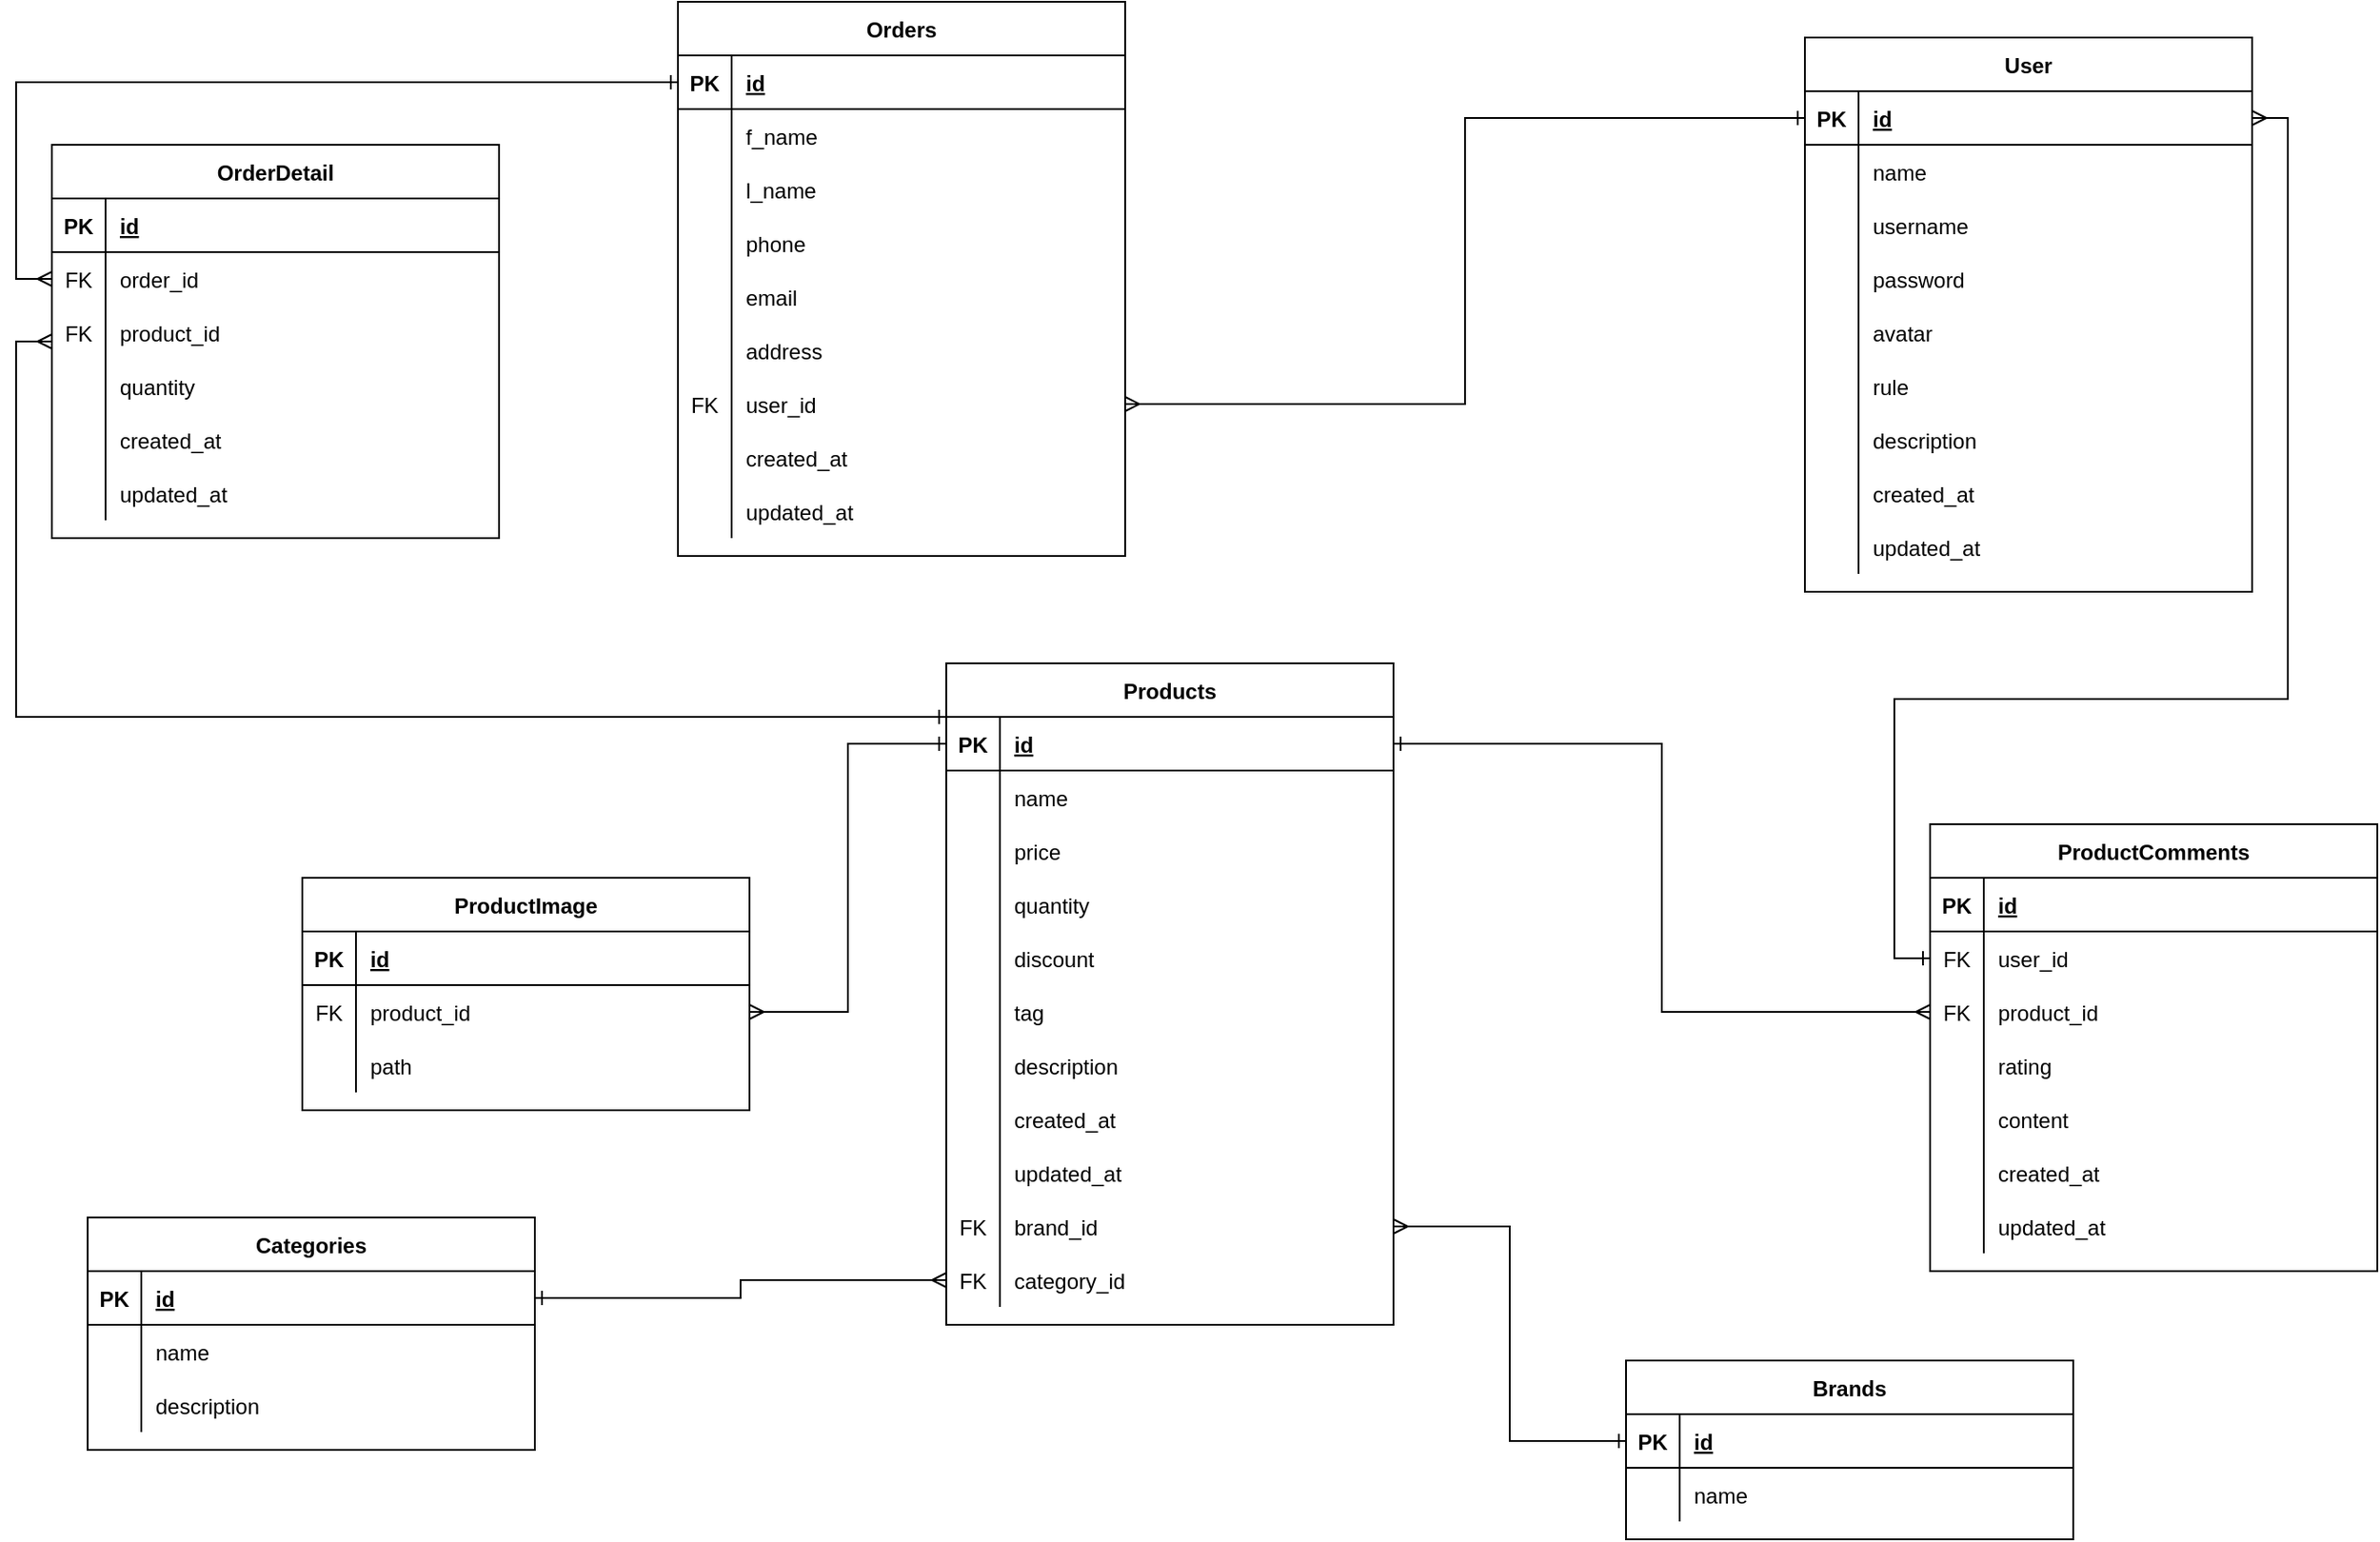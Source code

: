 <mxfile version="24.1.0" type="device">
  <diagram id="R2lEEEUBdFMjLlhIrx00" name="Page-1">
    <mxGraphModel dx="2581" dy="1977" grid="1" gridSize="10" guides="1" tooltips="1" connect="1" arrows="1" fold="1" page="1" pageScale="1" pageWidth="850" pageHeight="1100" math="0" shadow="0" extFonts="Permanent Marker^https://fonts.googleapis.com/css?family=Permanent+Marker">
      <root>
        <mxCell id="0" />
        <mxCell id="1" parent="0" />
        <mxCell id="C-vyLk0tnHw3VtMMgP7b-23" value="User" style="shape=table;startSize=30;container=1;collapsible=1;childLayout=tableLayout;fixedRows=1;rowLines=0;fontStyle=1;align=center;resizeLast=1;" parent="1" vertex="1">
          <mxGeometry x="650" width="250" height="310" as="geometry" />
        </mxCell>
        <mxCell id="C-vyLk0tnHw3VtMMgP7b-24" value="" style="shape=partialRectangle;collapsible=0;dropTarget=0;pointerEvents=0;fillColor=none;points=[[0,0.5],[1,0.5]];portConstraint=eastwest;top=0;left=0;right=0;bottom=1;" parent="C-vyLk0tnHw3VtMMgP7b-23" vertex="1">
          <mxGeometry y="30" width="250" height="30" as="geometry" />
        </mxCell>
        <mxCell id="C-vyLk0tnHw3VtMMgP7b-25" value="PK" style="shape=partialRectangle;overflow=hidden;connectable=0;fillColor=none;top=0;left=0;bottom=0;right=0;fontStyle=1;" parent="C-vyLk0tnHw3VtMMgP7b-24" vertex="1">
          <mxGeometry width="30" height="30" as="geometry">
            <mxRectangle width="30" height="30" as="alternateBounds" />
          </mxGeometry>
        </mxCell>
        <mxCell id="C-vyLk0tnHw3VtMMgP7b-26" value="id" style="shape=partialRectangle;overflow=hidden;connectable=0;fillColor=none;top=0;left=0;bottom=0;right=0;align=left;spacingLeft=6;fontStyle=5;" parent="C-vyLk0tnHw3VtMMgP7b-24" vertex="1">
          <mxGeometry x="30" width="220" height="30" as="geometry">
            <mxRectangle width="220" height="30" as="alternateBounds" />
          </mxGeometry>
        </mxCell>
        <mxCell id="C-vyLk0tnHw3VtMMgP7b-27" value="" style="shape=partialRectangle;collapsible=0;dropTarget=0;pointerEvents=0;fillColor=none;points=[[0,0.5],[1,0.5]];portConstraint=eastwest;top=0;left=0;right=0;bottom=0;" parent="C-vyLk0tnHw3VtMMgP7b-23" vertex="1">
          <mxGeometry y="60" width="250" height="30" as="geometry" />
        </mxCell>
        <mxCell id="C-vyLk0tnHw3VtMMgP7b-28" value="" style="shape=partialRectangle;overflow=hidden;connectable=0;fillColor=none;top=0;left=0;bottom=0;right=0;" parent="C-vyLk0tnHw3VtMMgP7b-27" vertex="1">
          <mxGeometry width="30" height="30" as="geometry">
            <mxRectangle width="30" height="30" as="alternateBounds" />
          </mxGeometry>
        </mxCell>
        <mxCell id="C-vyLk0tnHw3VtMMgP7b-29" value="name" style="shape=partialRectangle;overflow=hidden;connectable=0;fillColor=none;top=0;left=0;bottom=0;right=0;align=left;spacingLeft=6;" parent="C-vyLk0tnHw3VtMMgP7b-27" vertex="1">
          <mxGeometry x="30" width="220" height="30" as="geometry">
            <mxRectangle width="220" height="30" as="alternateBounds" />
          </mxGeometry>
        </mxCell>
        <mxCell id="HWKNsN7h1E3P23kVYA4B-4" style="shape=partialRectangle;collapsible=0;dropTarget=0;pointerEvents=0;fillColor=none;points=[[0,0.5],[1,0.5]];portConstraint=eastwest;top=0;left=0;right=0;bottom=0;" vertex="1" parent="C-vyLk0tnHw3VtMMgP7b-23">
          <mxGeometry y="90" width="250" height="30" as="geometry" />
        </mxCell>
        <mxCell id="HWKNsN7h1E3P23kVYA4B-5" style="shape=partialRectangle;overflow=hidden;connectable=0;fillColor=none;top=0;left=0;bottom=0;right=0;" vertex="1" parent="HWKNsN7h1E3P23kVYA4B-4">
          <mxGeometry width="30" height="30" as="geometry">
            <mxRectangle width="30" height="30" as="alternateBounds" />
          </mxGeometry>
        </mxCell>
        <mxCell id="HWKNsN7h1E3P23kVYA4B-6" value="username    " style="shape=partialRectangle;overflow=hidden;connectable=0;fillColor=none;top=0;left=0;bottom=0;right=0;align=left;spacingLeft=6;" vertex="1" parent="HWKNsN7h1E3P23kVYA4B-4">
          <mxGeometry x="30" width="220" height="30" as="geometry">
            <mxRectangle width="220" height="30" as="alternateBounds" />
          </mxGeometry>
        </mxCell>
        <mxCell id="HWKNsN7h1E3P23kVYA4B-7" style="shape=partialRectangle;collapsible=0;dropTarget=0;pointerEvents=0;fillColor=none;points=[[0,0.5],[1,0.5]];portConstraint=eastwest;top=0;left=0;right=0;bottom=0;" vertex="1" parent="C-vyLk0tnHw3VtMMgP7b-23">
          <mxGeometry y="120" width="250" height="30" as="geometry" />
        </mxCell>
        <mxCell id="HWKNsN7h1E3P23kVYA4B-8" style="shape=partialRectangle;overflow=hidden;connectable=0;fillColor=none;top=0;left=0;bottom=0;right=0;" vertex="1" parent="HWKNsN7h1E3P23kVYA4B-7">
          <mxGeometry width="30" height="30" as="geometry">
            <mxRectangle width="30" height="30" as="alternateBounds" />
          </mxGeometry>
        </mxCell>
        <mxCell id="HWKNsN7h1E3P23kVYA4B-9" value="password" style="shape=partialRectangle;overflow=hidden;connectable=0;fillColor=none;top=0;left=0;bottom=0;right=0;align=left;spacingLeft=6;" vertex="1" parent="HWKNsN7h1E3P23kVYA4B-7">
          <mxGeometry x="30" width="220" height="30" as="geometry">
            <mxRectangle width="220" height="30" as="alternateBounds" />
          </mxGeometry>
        </mxCell>
        <mxCell id="HWKNsN7h1E3P23kVYA4B-10" style="shape=partialRectangle;collapsible=0;dropTarget=0;pointerEvents=0;fillColor=none;points=[[0,0.5],[1,0.5]];portConstraint=eastwest;top=0;left=0;right=0;bottom=0;" vertex="1" parent="C-vyLk0tnHw3VtMMgP7b-23">
          <mxGeometry y="150" width="250" height="30" as="geometry" />
        </mxCell>
        <mxCell id="HWKNsN7h1E3P23kVYA4B-11" style="shape=partialRectangle;overflow=hidden;connectable=0;fillColor=none;top=0;left=0;bottom=0;right=0;" vertex="1" parent="HWKNsN7h1E3P23kVYA4B-10">
          <mxGeometry width="30" height="30" as="geometry">
            <mxRectangle width="30" height="30" as="alternateBounds" />
          </mxGeometry>
        </mxCell>
        <mxCell id="HWKNsN7h1E3P23kVYA4B-12" value="avatar" style="shape=partialRectangle;overflow=hidden;connectable=0;fillColor=none;top=0;left=0;bottom=0;right=0;align=left;spacingLeft=6;" vertex="1" parent="HWKNsN7h1E3P23kVYA4B-10">
          <mxGeometry x="30" width="220" height="30" as="geometry">
            <mxRectangle width="220" height="30" as="alternateBounds" />
          </mxGeometry>
        </mxCell>
        <mxCell id="HWKNsN7h1E3P23kVYA4B-13" style="shape=partialRectangle;collapsible=0;dropTarget=0;pointerEvents=0;fillColor=none;points=[[0,0.5],[1,0.5]];portConstraint=eastwest;top=0;left=0;right=0;bottom=0;" vertex="1" parent="C-vyLk0tnHw3VtMMgP7b-23">
          <mxGeometry y="180" width="250" height="30" as="geometry" />
        </mxCell>
        <mxCell id="HWKNsN7h1E3P23kVYA4B-14" style="shape=partialRectangle;overflow=hidden;connectable=0;fillColor=none;top=0;left=0;bottom=0;right=0;" vertex="1" parent="HWKNsN7h1E3P23kVYA4B-13">
          <mxGeometry width="30" height="30" as="geometry">
            <mxRectangle width="30" height="30" as="alternateBounds" />
          </mxGeometry>
        </mxCell>
        <mxCell id="HWKNsN7h1E3P23kVYA4B-15" value="rule" style="shape=partialRectangle;overflow=hidden;connectable=0;fillColor=none;top=0;left=0;bottom=0;right=0;align=left;spacingLeft=6;" vertex="1" parent="HWKNsN7h1E3P23kVYA4B-13">
          <mxGeometry x="30" width="220" height="30" as="geometry">
            <mxRectangle width="220" height="30" as="alternateBounds" />
          </mxGeometry>
        </mxCell>
        <mxCell id="HWKNsN7h1E3P23kVYA4B-16" style="shape=partialRectangle;collapsible=0;dropTarget=0;pointerEvents=0;fillColor=none;points=[[0,0.5],[1,0.5]];portConstraint=eastwest;top=0;left=0;right=0;bottom=0;" vertex="1" parent="C-vyLk0tnHw3VtMMgP7b-23">
          <mxGeometry y="210" width="250" height="30" as="geometry" />
        </mxCell>
        <mxCell id="HWKNsN7h1E3P23kVYA4B-17" style="shape=partialRectangle;overflow=hidden;connectable=0;fillColor=none;top=0;left=0;bottom=0;right=0;" vertex="1" parent="HWKNsN7h1E3P23kVYA4B-16">
          <mxGeometry width="30" height="30" as="geometry">
            <mxRectangle width="30" height="30" as="alternateBounds" />
          </mxGeometry>
        </mxCell>
        <mxCell id="HWKNsN7h1E3P23kVYA4B-18" value="description" style="shape=partialRectangle;overflow=hidden;connectable=0;fillColor=none;top=0;left=0;bottom=0;right=0;align=left;spacingLeft=6;" vertex="1" parent="HWKNsN7h1E3P23kVYA4B-16">
          <mxGeometry x="30" width="220" height="30" as="geometry">
            <mxRectangle width="220" height="30" as="alternateBounds" />
          </mxGeometry>
        </mxCell>
        <mxCell id="HWKNsN7h1E3P23kVYA4B-22" style="shape=partialRectangle;collapsible=0;dropTarget=0;pointerEvents=0;fillColor=none;points=[[0,0.5],[1,0.5]];portConstraint=eastwest;top=0;left=0;right=0;bottom=0;" vertex="1" parent="C-vyLk0tnHw3VtMMgP7b-23">
          <mxGeometry y="240" width="250" height="30" as="geometry" />
        </mxCell>
        <mxCell id="HWKNsN7h1E3P23kVYA4B-23" style="shape=partialRectangle;overflow=hidden;connectable=0;fillColor=none;top=0;left=0;bottom=0;right=0;" vertex="1" parent="HWKNsN7h1E3P23kVYA4B-22">
          <mxGeometry width="30" height="30" as="geometry">
            <mxRectangle width="30" height="30" as="alternateBounds" />
          </mxGeometry>
        </mxCell>
        <mxCell id="HWKNsN7h1E3P23kVYA4B-24" value="created_at" style="shape=partialRectangle;overflow=hidden;connectable=0;fillColor=none;top=0;left=0;bottom=0;right=0;align=left;spacingLeft=6;" vertex="1" parent="HWKNsN7h1E3P23kVYA4B-22">
          <mxGeometry x="30" width="220" height="30" as="geometry">
            <mxRectangle width="220" height="30" as="alternateBounds" />
          </mxGeometry>
        </mxCell>
        <mxCell id="HWKNsN7h1E3P23kVYA4B-25" style="shape=partialRectangle;collapsible=0;dropTarget=0;pointerEvents=0;fillColor=none;points=[[0,0.5],[1,0.5]];portConstraint=eastwest;top=0;left=0;right=0;bottom=0;" vertex="1" parent="C-vyLk0tnHw3VtMMgP7b-23">
          <mxGeometry y="270" width="250" height="30" as="geometry" />
        </mxCell>
        <mxCell id="HWKNsN7h1E3P23kVYA4B-26" value="    " style="shape=partialRectangle;overflow=hidden;connectable=0;fillColor=none;top=0;left=0;bottom=0;right=0;" vertex="1" parent="HWKNsN7h1E3P23kVYA4B-25">
          <mxGeometry width="30" height="30" as="geometry">
            <mxRectangle width="30" height="30" as="alternateBounds" />
          </mxGeometry>
        </mxCell>
        <mxCell id="HWKNsN7h1E3P23kVYA4B-27" value="updated_at" style="shape=partialRectangle;overflow=hidden;connectable=0;fillColor=none;top=0;left=0;bottom=0;right=0;align=left;spacingLeft=6;" vertex="1" parent="HWKNsN7h1E3P23kVYA4B-25">
          <mxGeometry x="30" width="220" height="30" as="geometry">
            <mxRectangle width="220" height="30" as="alternateBounds" />
          </mxGeometry>
        </mxCell>
        <mxCell id="HWKNsN7h1E3P23kVYA4B-28" value="Products" style="shape=table;startSize=30;container=1;collapsible=1;childLayout=tableLayout;fixedRows=1;rowLines=0;fontStyle=1;align=center;resizeLast=1;" vertex="1" parent="1">
          <mxGeometry x="170" y="350" width="250" height="370" as="geometry" />
        </mxCell>
        <mxCell id="HWKNsN7h1E3P23kVYA4B-29" value="" style="shape=partialRectangle;collapsible=0;dropTarget=0;pointerEvents=0;fillColor=none;points=[[0,0.5],[1,0.5]];portConstraint=eastwest;top=0;left=0;right=0;bottom=1;" vertex="1" parent="HWKNsN7h1E3P23kVYA4B-28">
          <mxGeometry y="30" width="250" height="30" as="geometry" />
        </mxCell>
        <mxCell id="HWKNsN7h1E3P23kVYA4B-30" value="PK" style="shape=partialRectangle;overflow=hidden;connectable=0;fillColor=none;top=0;left=0;bottom=0;right=0;fontStyle=1;" vertex="1" parent="HWKNsN7h1E3P23kVYA4B-29">
          <mxGeometry width="30" height="30" as="geometry">
            <mxRectangle width="30" height="30" as="alternateBounds" />
          </mxGeometry>
        </mxCell>
        <mxCell id="HWKNsN7h1E3P23kVYA4B-31" value="id" style="shape=partialRectangle;overflow=hidden;connectable=0;fillColor=none;top=0;left=0;bottom=0;right=0;align=left;spacingLeft=6;fontStyle=5;" vertex="1" parent="HWKNsN7h1E3P23kVYA4B-29">
          <mxGeometry x="30" width="220" height="30" as="geometry">
            <mxRectangle width="220" height="30" as="alternateBounds" />
          </mxGeometry>
        </mxCell>
        <mxCell id="HWKNsN7h1E3P23kVYA4B-32" value="" style="shape=partialRectangle;collapsible=0;dropTarget=0;pointerEvents=0;fillColor=none;points=[[0,0.5],[1,0.5]];portConstraint=eastwest;top=0;left=0;right=0;bottom=0;" vertex="1" parent="HWKNsN7h1E3P23kVYA4B-28">
          <mxGeometry y="60" width="250" height="30" as="geometry" />
        </mxCell>
        <mxCell id="HWKNsN7h1E3P23kVYA4B-33" value="" style="shape=partialRectangle;overflow=hidden;connectable=0;fillColor=none;top=0;left=0;bottom=0;right=0;" vertex="1" parent="HWKNsN7h1E3P23kVYA4B-32">
          <mxGeometry width="30" height="30" as="geometry">
            <mxRectangle width="30" height="30" as="alternateBounds" />
          </mxGeometry>
        </mxCell>
        <mxCell id="HWKNsN7h1E3P23kVYA4B-34" value="name" style="shape=partialRectangle;overflow=hidden;connectable=0;fillColor=none;top=0;left=0;bottom=0;right=0;align=left;spacingLeft=6;" vertex="1" parent="HWKNsN7h1E3P23kVYA4B-32">
          <mxGeometry x="30" width="220" height="30" as="geometry">
            <mxRectangle width="220" height="30" as="alternateBounds" />
          </mxGeometry>
        </mxCell>
        <mxCell id="HWKNsN7h1E3P23kVYA4B-35" style="shape=partialRectangle;collapsible=0;dropTarget=0;pointerEvents=0;fillColor=none;points=[[0,0.5],[1,0.5]];portConstraint=eastwest;top=0;left=0;right=0;bottom=0;" vertex="1" parent="HWKNsN7h1E3P23kVYA4B-28">
          <mxGeometry y="90" width="250" height="30" as="geometry" />
        </mxCell>
        <mxCell id="HWKNsN7h1E3P23kVYA4B-36" style="shape=partialRectangle;overflow=hidden;connectable=0;fillColor=none;top=0;left=0;bottom=0;right=0;" vertex="1" parent="HWKNsN7h1E3P23kVYA4B-35">
          <mxGeometry width="30" height="30" as="geometry">
            <mxRectangle width="30" height="30" as="alternateBounds" />
          </mxGeometry>
        </mxCell>
        <mxCell id="HWKNsN7h1E3P23kVYA4B-37" value="price" style="shape=partialRectangle;overflow=hidden;connectable=0;fillColor=none;top=0;left=0;bottom=0;right=0;align=left;spacingLeft=6;" vertex="1" parent="HWKNsN7h1E3P23kVYA4B-35">
          <mxGeometry x="30" width="220" height="30" as="geometry">
            <mxRectangle width="220" height="30" as="alternateBounds" />
          </mxGeometry>
        </mxCell>
        <mxCell id="HWKNsN7h1E3P23kVYA4B-38" style="shape=partialRectangle;collapsible=0;dropTarget=0;pointerEvents=0;fillColor=none;points=[[0,0.5],[1,0.5]];portConstraint=eastwest;top=0;left=0;right=0;bottom=0;" vertex="1" parent="HWKNsN7h1E3P23kVYA4B-28">
          <mxGeometry y="120" width="250" height="30" as="geometry" />
        </mxCell>
        <mxCell id="HWKNsN7h1E3P23kVYA4B-39" style="shape=partialRectangle;overflow=hidden;connectable=0;fillColor=none;top=0;left=0;bottom=0;right=0;" vertex="1" parent="HWKNsN7h1E3P23kVYA4B-38">
          <mxGeometry width="30" height="30" as="geometry">
            <mxRectangle width="30" height="30" as="alternateBounds" />
          </mxGeometry>
        </mxCell>
        <mxCell id="HWKNsN7h1E3P23kVYA4B-40" value="quantity" style="shape=partialRectangle;overflow=hidden;connectable=0;fillColor=none;top=0;left=0;bottom=0;right=0;align=left;spacingLeft=6;" vertex="1" parent="HWKNsN7h1E3P23kVYA4B-38">
          <mxGeometry x="30" width="220" height="30" as="geometry">
            <mxRectangle width="220" height="30" as="alternateBounds" />
          </mxGeometry>
        </mxCell>
        <mxCell id="HWKNsN7h1E3P23kVYA4B-41" style="shape=partialRectangle;collapsible=0;dropTarget=0;pointerEvents=0;fillColor=none;points=[[0,0.5],[1,0.5]];portConstraint=eastwest;top=0;left=0;right=0;bottom=0;" vertex="1" parent="HWKNsN7h1E3P23kVYA4B-28">
          <mxGeometry y="150" width="250" height="30" as="geometry" />
        </mxCell>
        <mxCell id="HWKNsN7h1E3P23kVYA4B-42" style="shape=partialRectangle;overflow=hidden;connectable=0;fillColor=none;top=0;left=0;bottom=0;right=0;" vertex="1" parent="HWKNsN7h1E3P23kVYA4B-41">
          <mxGeometry width="30" height="30" as="geometry">
            <mxRectangle width="30" height="30" as="alternateBounds" />
          </mxGeometry>
        </mxCell>
        <mxCell id="HWKNsN7h1E3P23kVYA4B-43" value="discount" style="shape=partialRectangle;overflow=hidden;connectable=0;fillColor=none;top=0;left=0;bottom=0;right=0;align=left;spacingLeft=6;" vertex="1" parent="HWKNsN7h1E3P23kVYA4B-41">
          <mxGeometry x="30" width="220" height="30" as="geometry">
            <mxRectangle width="220" height="30" as="alternateBounds" />
          </mxGeometry>
        </mxCell>
        <mxCell id="HWKNsN7h1E3P23kVYA4B-44" style="shape=partialRectangle;collapsible=0;dropTarget=0;pointerEvents=0;fillColor=none;points=[[0,0.5],[1,0.5]];portConstraint=eastwest;top=0;left=0;right=0;bottom=0;" vertex="1" parent="HWKNsN7h1E3P23kVYA4B-28">
          <mxGeometry y="180" width="250" height="30" as="geometry" />
        </mxCell>
        <mxCell id="HWKNsN7h1E3P23kVYA4B-45" style="shape=partialRectangle;overflow=hidden;connectable=0;fillColor=none;top=0;left=0;bottom=0;right=0;" vertex="1" parent="HWKNsN7h1E3P23kVYA4B-44">
          <mxGeometry width="30" height="30" as="geometry">
            <mxRectangle width="30" height="30" as="alternateBounds" />
          </mxGeometry>
        </mxCell>
        <mxCell id="HWKNsN7h1E3P23kVYA4B-46" value="tag" style="shape=partialRectangle;overflow=hidden;connectable=0;fillColor=none;top=0;left=0;bottom=0;right=0;align=left;spacingLeft=6;" vertex="1" parent="HWKNsN7h1E3P23kVYA4B-44">
          <mxGeometry x="30" width="220" height="30" as="geometry">
            <mxRectangle width="220" height="30" as="alternateBounds" />
          </mxGeometry>
        </mxCell>
        <mxCell id="HWKNsN7h1E3P23kVYA4B-47" style="shape=partialRectangle;collapsible=0;dropTarget=0;pointerEvents=0;fillColor=none;points=[[0,0.5],[1,0.5]];portConstraint=eastwest;top=0;left=0;right=0;bottom=0;" vertex="1" parent="HWKNsN7h1E3P23kVYA4B-28">
          <mxGeometry y="210" width="250" height="30" as="geometry" />
        </mxCell>
        <mxCell id="HWKNsN7h1E3P23kVYA4B-48" style="shape=partialRectangle;overflow=hidden;connectable=0;fillColor=none;top=0;left=0;bottom=0;right=0;" vertex="1" parent="HWKNsN7h1E3P23kVYA4B-47">
          <mxGeometry width="30" height="30" as="geometry">
            <mxRectangle width="30" height="30" as="alternateBounds" />
          </mxGeometry>
        </mxCell>
        <mxCell id="HWKNsN7h1E3P23kVYA4B-49" value="description" style="shape=partialRectangle;overflow=hidden;connectable=0;fillColor=none;top=0;left=0;bottom=0;right=0;align=left;spacingLeft=6;" vertex="1" parent="HWKNsN7h1E3P23kVYA4B-47">
          <mxGeometry x="30" width="220" height="30" as="geometry">
            <mxRectangle width="220" height="30" as="alternateBounds" />
          </mxGeometry>
        </mxCell>
        <mxCell id="HWKNsN7h1E3P23kVYA4B-50" style="shape=partialRectangle;collapsible=0;dropTarget=0;pointerEvents=0;fillColor=none;points=[[0,0.5],[1,0.5]];portConstraint=eastwest;top=0;left=0;right=0;bottom=0;" vertex="1" parent="HWKNsN7h1E3P23kVYA4B-28">
          <mxGeometry y="240" width="250" height="30" as="geometry" />
        </mxCell>
        <mxCell id="HWKNsN7h1E3P23kVYA4B-51" style="shape=partialRectangle;overflow=hidden;connectable=0;fillColor=none;top=0;left=0;bottom=0;right=0;" vertex="1" parent="HWKNsN7h1E3P23kVYA4B-50">
          <mxGeometry width="30" height="30" as="geometry">
            <mxRectangle width="30" height="30" as="alternateBounds" />
          </mxGeometry>
        </mxCell>
        <mxCell id="HWKNsN7h1E3P23kVYA4B-52" value="created_at" style="shape=partialRectangle;overflow=hidden;connectable=0;fillColor=none;top=0;left=0;bottom=0;right=0;align=left;spacingLeft=6;" vertex="1" parent="HWKNsN7h1E3P23kVYA4B-50">
          <mxGeometry x="30" width="220" height="30" as="geometry">
            <mxRectangle width="220" height="30" as="alternateBounds" />
          </mxGeometry>
        </mxCell>
        <mxCell id="HWKNsN7h1E3P23kVYA4B-53" style="shape=partialRectangle;collapsible=0;dropTarget=0;pointerEvents=0;fillColor=none;points=[[0,0.5],[1,0.5]];portConstraint=eastwest;top=0;left=0;right=0;bottom=0;" vertex="1" parent="HWKNsN7h1E3P23kVYA4B-28">
          <mxGeometry y="270" width="250" height="30" as="geometry" />
        </mxCell>
        <mxCell id="HWKNsN7h1E3P23kVYA4B-54" value="    " style="shape=partialRectangle;overflow=hidden;connectable=0;fillColor=none;top=0;left=0;bottom=0;right=0;" vertex="1" parent="HWKNsN7h1E3P23kVYA4B-53">
          <mxGeometry width="30" height="30" as="geometry">
            <mxRectangle width="30" height="30" as="alternateBounds" />
          </mxGeometry>
        </mxCell>
        <mxCell id="HWKNsN7h1E3P23kVYA4B-55" value="updated_at" style="shape=partialRectangle;overflow=hidden;connectable=0;fillColor=none;top=0;left=0;bottom=0;right=0;align=left;spacingLeft=6;" vertex="1" parent="HWKNsN7h1E3P23kVYA4B-53">
          <mxGeometry x="30" width="220" height="30" as="geometry">
            <mxRectangle width="220" height="30" as="alternateBounds" />
          </mxGeometry>
        </mxCell>
        <mxCell id="HWKNsN7h1E3P23kVYA4B-56" style="shape=partialRectangle;collapsible=0;dropTarget=0;pointerEvents=0;fillColor=none;points=[[0,0.5],[1,0.5]];portConstraint=eastwest;top=0;left=0;right=0;bottom=0;" vertex="1" parent="HWKNsN7h1E3P23kVYA4B-28">
          <mxGeometry y="300" width="250" height="30" as="geometry" />
        </mxCell>
        <mxCell id="HWKNsN7h1E3P23kVYA4B-57" value="FK" style="shape=partialRectangle;overflow=hidden;connectable=0;fillColor=none;top=0;left=0;bottom=0;right=0;" vertex="1" parent="HWKNsN7h1E3P23kVYA4B-56">
          <mxGeometry width="30" height="30" as="geometry">
            <mxRectangle width="30" height="30" as="alternateBounds" />
          </mxGeometry>
        </mxCell>
        <mxCell id="HWKNsN7h1E3P23kVYA4B-58" value="brand_id" style="shape=partialRectangle;overflow=hidden;connectable=0;fillColor=none;top=0;left=0;bottom=0;right=0;align=left;spacingLeft=6;" vertex="1" parent="HWKNsN7h1E3P23kVYA4B-56">
          <mxGeometry x="30" width="220" height="30" as="geometry">
            <mxRectangle width="220" height="30" as="alternateBounds" />
          </mxGeometry>
        </mxCell>
        <mxCell id="HWKNsN7h1E3P23kVYA4B-59" style="shape=partialRectangle;collapsible=0;dropTarget=0;pointerEvents=0;fillColor=none;points=[[0,0.5],[1,0.5]];portConstraint=eastwest;top=0;left=0;right=0;bottom=0;" vertex="1" parent="HWKNsN7h1E3P23kVYA4B-28">
          <mxGeometry y="330" width="250" height="30" as="geometry" />
        </mxCell>
        <mxCell id="HWKNsN7h1E3P23kVYA4B-60" value="FK" style="shape=partialRectangle;overflow=hidden;connectable=0;fillColor=none;top=0;left=0;bottom=0;right=0;" vertex="1" parent="HWKNsN7h1E3P23kVYA4B-59">
          <mxGeometry width="30" height="30" as="geometry">
            <mxRectangle width="30" height="30" as="alternateBounds" />
          </mxGeometry>
        </mxCell>
        <mxCell id="HWKNsN7h1E3P23kVYA4B-61" value="category_id" style="shape=partialRectangle;overflow=hidden;connectable=0;fillColor=none;top=0;left=0;bottom=0;right=0;align=left;spacingLeft=6;" vertex="1" parent="HWKNsN7h1E3P23kVYA4B-59">
          <mxGeometry x="30" width="220" height="30" as="geometry">
            <mxRectangle width="220" height="30" as="alternateBounds" />
          </mxGeometry>
        </mxCell>
        <mxCell id="HWKNsN7h1E3P23kVYA4B-68" value="Orders" style="shape=table;startSize=30;container=1;collapsible=1;childLayout=tableLayout;fixedRows=1;rowLines=0;fontStyle=1;align=center;resizeLast=1;" vertex="1" parent="1">
          <mxGeometry x="20" y="-20" width="250" height="310" as="geometry" />
        </mxCell>
        <mxCell id="HWKNsN7h1E3P23kVYA4B-69" value="" style="shape=partialRectangle;collapsible=0;dropTarget=0;pointerEvents=0;fillColor=none;points=[[0,0.5],[1,0.5]];portConstraint=eastwest;top=0;left=0;right=0;bottom=1;" vertex="1" parent="HWKNsN7h1E3P23kVYA4B-68">
          <mxGeometry y="30" width="250" height="30" as="geometry" />
        </mxCell>
        <mxCell id="HWKNsN7h1E3P23kVYA4B-70" value="PK" style="shape=partialRectangle;overflow=hidden;connectable=0;fillColor=none;top=0;left=0;bottom=0;right=0;fontStyle=1;" vertex="1" parent="HWKNsN7h1E3P23kVYA4B-69">
          <mxGeometry width="30" height="30" as="geometry">
            <mxRectangle width="30" height="30" as="alternateBounds" />
          </mxGeometry>
        </mxCell>
        <mxCell id="HWKNsN7h1E3P23kVYA4B-71" value="id" style="shape=partialRectangle;overflow=hidden;connectable=0;fillColor=none;top=0;left=0;bottom=0;right=0;align=left;spacingLeft=6;fontStyle=5;" vertex="1" parent="HWKNsN7h1E3P23kVYA4B-69">
          <mxGeometry x="30" width="220" height="30" as="geometry">
            <mxRectangle width="220" height="30" as="alternateBounds" />
          </mxGeometry>
        </mxCell>
        <mxCell id="HWKNsN7h1E3P23kVYA4B-72" value="" style="shape=partialRectangle;collapsible=0;dropTarget=0;pointerEvents=0;fillColor=none;points=[[0,0.5],[1,0.5]];portConstraint=eastwest;top=0;left=0;right=0;bottom=0;" vertex="1" parent="HWKNsN7h1E3P23kVYA4B-68">
          <mxGeometry y="60" width="250" height="30" as="geometry" />
        </mxCell>
        <mxCell id="HWKNsN7h1E3P23kVYA4B-73" value="" style="shape=partialRectangle;overflow=hidden;connectable=0;fillColor=none;top=0;left=0;bottom=0;right=0;" vertex="1" parent="HWKNsN7h1E3P23kVYA4B-72">
          <mxGeometry width="30" height="30" as="geometry">
            <mxRectangle width="30" height="30" as="alternateBounds" />
          </mxGeometry>
        </mxCell>
        <mxCell id="HWKNsN7h1E3P23kVYA4B-74" value="f_name    " style="shape=partialRectangle;overflow=hidden;connectable=0;fillColor=none;top=0;left=0;bottom=0;right=0;align=left;spacingLeft=6;" vertex="1" parent="HWKNsN7h1E3P23kVYA4B-72">
          <mxGeometry x="30" width="220" height="30" as="geometry">
            <mxRectangle width="220" height="30" as="alternateBounds" />
          </mxGeometry>
        </mxCell>
        <mxCell id="HWKNsN7h1E3P23kVYA4B-75" style="shape=partialRectangle;collapsible=0;dropTarget=0;pointerEvents=0;fillColor=none;points=[[0,0.5],[1,0.5]];portConstraint=eastwest;top=0;left=0;right=0;bottom=0;" vertex="1" parent="HWKNsN7h1E3P23kVYA4B-68">
          <mxGeometry y="90" width="250" height="30" as="geometry" />
        </mxCell>
        <mxCell id="HWKNsN7h1E3P23kVYA4B-76" style="shape=partialRectangle;overflow=hidden;connectable=0;fillColor=none;top=0;left=0;bottom=0;right=0;" vertex="1" parent="HWKNsN7h1E3P23kVYA4B-75">
          <mxGeometry width="30" height="30" as="geometry">
            <mxRectangle width="30" height="30" as="alternateBounds" />
          </mxGeometry>
        </mxCell>
        <mxCell id="HWKNsN7h1E3P23kVYA4B-77" value="l_name" style="shape=partialRectangle;overflow=hidden;connectable=0;fillColor=none;top=0;left=0;bottom=0;right=0;align=left;spacingLeft=6;" vertex="1" parent="HWKNsN7h1E3P23kVYA4B-75">
          <mxGeometry x="30" width="220" height="30" as="geometry">
            <mxRectangle width="220" height="30" as="alternateBounds" />
          </mxGeometry>
        </mxCell>
        <mxCell id="HWKNsN7h1E3P23kVYA4B-78" style="shape=partialRectangle;collapsible=0;dropTarget=0;pointerEvents=0;fillColor=none;points=[[0,0.5],[1,0.5]];portConstraint=eastwest;top=0;left=0;right=0;bottom=0;" vertex="1" parent="HWKNsN7h1E3P23kVYA4B-68">
          <mxGeometry y="120" width="250" height="30" as="geometry" />
        </mxCell>
        <mxCell id="HWKNsN7h1E3P23kVYA4B-79" style="shape=partialRectangle;overflow=hidden;connectable=0;fillColor=none;top=0;left=0;bottom=0;right=0;" vertex="1" parent="HWKNsN7h1E3P23kVYA4B-78">
          <mxGeometry width="30" height="30" as="geometry">
            <mxRectangle width="30" height="30" as="alternateBounds" />
          </mxGeometry>
        </mxCell>
        <mxCell id="HWKNsN7h1E3P23kVYA4B-80" value="phone" style="shape=partialRectangle;overflow=hidden;connectable=0;fillColor=none;top=0;left=0;bottom=0;right=0;align=left;spacingLeft=6;" vertex="1" parent="HWKNsN7h1E3P23kVYA4B-78">
          <mxGeometry x="30" width="220" height="30" as="geometry">
            <mxRectangle width="220" height="30" as="alternateBounds" />
          </mxGeometry>
        </mxCell>
        <mxCell id="HWKNsN7h1E3P23kVYA4B-81" style="shape=partialRectangle;collapsible=0;dropTarget=0;pointerEvents=0;fillColor=none;points=[[0,0.5],[1,0.5]];portConstraint=eastwest;top=0;left=0;right=0;bottom=0;" vertex="1" parent="HWKNsN7h1E3P23kVYA4B-68">
          <mxGeometry y="150" width="250" height="30" as="geometry" />
        </mxCell>
        <mxCell id="HWKNsN7h1E3P23kVYA4B-82" style="shape=partialRectangle;overflow=hidden;connectable=0;fillColor=none;top=0;left=0;bottom=0;right=0;" vertex="1" parent="HWKNsN7h1E3P23kVYA4B-81">
          <mxGeometry width="30" height="30" as="geometry">
            <mxRectangle width="30" height="30" as="alternateBounds" />
          </mxGeometry>
        </mxCell>
        <mxCell id="HWKNsN7h1E3P23kVYA4B-83" value="email" style="shape=partialRectangle;overflow=hidden;connectable=0;fillColor=none;top=0;left=0;bottom=0;right=0;align=left;spacingLeft=6;" vertex="1" parent="HWKNsN7h1E3P23kVYA4B-81">
          <mxGeometry x="30" width="220" height="30" as="geometry">
            <mxRectangle width="220" height="30" as="alternateBounds" />
          </mxGeometry>
        </mxCell>
        <mxCell id="HWKNsN7h1E3P23kVYA4B-84" style="shape=partialRectangle;collapsible=0;dropTarget=0;pointerEvents=0;fillColor=none;points=[[0,0.5],[1,0.5]];portConstraint=eastwest;top=0;left=0;right=0;bottom=0;" vertex="1" parent="HWKNsN7h1E3P23kVYA4B-68">
          <mxGeometry y="180" width="250" height="30" as="geometry" />
        </mxCell>
        <mxCell id="HWKNsN7h1E3P23kVYA4B-85" style="shape=partialRectangle;overflow=hidden;connectable=0;fillColor=none;top=0;left=0;bottom=0;right=0;" vertex="1" parent="HWKNsN7h1E3P23kVYA4B-84">
          <mxGeometry width="30" height="30" as="geometry">
            <mxRectangle width="30" height="30" as="alternateBounds" />
          </mxGeometry>
        </mxCell>
        <mxCell id="HWKNsN7h1E3P23kVYA4B-86" value="address" style="shape=partialRectangle;overflow=hidden;connectable=0;fillColor=none;top=0;left=0;bottom=0;right=0;align=left;spacingLeft=6;" vertex="1" parent="HWKNsN7h1E3P23kVYA4B-84">
          <mxGeometry x="30" width="220" height="30" as="geometry">
            <mxRectangle width="220" height="30" as="alternateBounds" />
          </mxGeometry>
        </mxCell>
        <mxCell id="HWKNsN7h1E3P23kVYA4B-87" style="shape=partialRectangle;collapsible=0;dropTarget=0;pointerEvents=0;fillColor=none;points=[[0,0.5],[1,0.5]];portConstraint=eastwest;top=0;left=0;right=0;bottom=0;" vertex="1" parent="HWKNsN7h1E3P23kVYA4B-68">
          <mxGeometry y="210" width="250" height="30" as="geometry" />
        </mxCell>
        <mxCell id="HWKNsN7h1E3P23kVYA4B-88" value="FK" style="shape=partialRectangle;overflow=hidden;connectable=0;fillColor=none;top=0;left=0;bottom=0;right=0;" vertex="1" parent="HWKNsN7h1E3P23kVYA4B-87">
          <mxGeometry width="30" height="30" as="geometry">
            <mxRectangle width="30" height="30" as="alternateBounds" />
          </mxGeometry>
        </mxCell>
        <mxCell id="HWKNsN7h1E3P23kVYA4B-89" value="user_id" style="shape=partialRectangle;overflow=hidden;connectable=0;fillColor=none;top=0;left=0;bottom=0;right=0;align=left;spacingLeft=6;" vertex="1" parent="HWKNsN7h1E3P23kVYA4B-87">
          <mxGeometry x="30" width="220" height="30" as="geometry">
            <mxRectangle width="220" height="30" as="alternateBounds" />
          </mxGeometry>
        </mxCell>
        <mxCell id="HWKNsN7h1E3P23kVYA4B-90" style="shape=partialRectangle;collapsible=0;dropTarget=0;pointerEvents=0;fillColor=none;points=[[0,0.5],[1,0.5]];portConstraint=eastwest;top=0;left=0;right=0;bottom=0;" vertex="1" parent="HWKNsN7h1E3P23kVYA4B-68">
          <mxGeometry y="240" width="250" height="30" as="geometry" />
        </mxCell>
        <mxCell id="HWKNsN7h1E3P23kVYA4B-91" style="shape=partialRectangle;overflow=hidden;connectable=0;fillColor=none;top=0;left=0;bottom=0;right=0;" vertex="1" parent="HWKNsN7h1E3P23kVYA4B-90">
          <mxGeometry width="30" height="30" as="geometry">
            <mxRectangle width="30" height="30" as="alternateBounds" />
          </mxGeometry>
        </mxCell>
        <mxCell id="HWKNsN7h1E3P23kVYA4B-92" value="created_at" style="shape=partialRectangle;overflow=hidden;connectable=0;fillColor=none;top=0;left=0;bottom=0;right=0;align=left;spacingLeft=6;" vertex="1" parent="HWKNsN7h1E3P23kVYA4B-90">
          <mxGeometry x="30" width="220" height="30" as="geometry">
            <mxRectangle width="220" height="30" as="alternateBounds" />
          </mxGeometry>
        </mxCell>
        <mxCell id="HWKNsN7h1E3P23kVYA4B-93" style="shape=partialRectangle;collapsible=0;dropTarget=0;pointerEvents=0;fillColor=none;points=[[0,0.5],[1,0.5]];portConstraint=eastwest;top=0;left=0;right=0;bottom=0;" vertex="1" parent="HWKNsN7h1E3P23kVYA4B-68">
          <mxGeometry y="270" width="250" height="30" as="geometry" />
        </mxCell>
        <mxCell id="HWKNsN7h1E3P23kVYA4B-94" value="    " style="shape=partialRectangle;overflow=hidden;connectable=0;fillColor=none;top=0;left=0;bottom=0;right=0;" vertex="1" parent="HWKNsN7h1E3P23kVYA4B-93">
          <mxGeometry width="30" height="30" as="geometry">
            <mxRectangle width="30" height="30" as="alternateBounds" />
          </mxGeometry>
        </mxCell>
        <mxCell id="HWKNsN7h1E3P23kVYA4B-95" value="updated_at" style="shape=partialRectangle;overflow=hidden;connectable=0;fillColor=none;top=0;left=0;bottom=0;right=0;align=left;spacingLeft=6;" vertex="1" parent="HWKNsN7h1E3P23kVYA4B-93">
          <mxGeometry x="30" width="220" height="30" as="geometry">
            <mxRectangle width="220" height="30" as="alternateBounds" />
          </mxGeometry>
        </mxCell>
        <mxCell id="HWKNsN7h1E3P23kVYA4B-96" value="OrderDetail" style="shape=table;startSize=30;container=1;collapsible=1;childLayout=tableLayout;fixedRows=1;rowLines=0;fontStyle=1;align=center;resizeLast=1;" vertex="1" parent="1">
          <mxGeometry x="-330" y="60" width="250" height="220" as="geometry" />
        </mxCell>
        <mxCell id="HWKNsN7h1E3P23kVYA4B-97" value="" style="shape=partialRectangle;collapsible=0;dropTarget=0;pointerEvents=0;fillColor=none;points=[[0,0.5],[1,0.5]];portConstraint=eastwest;top=0;left=0;right=0;bottom=1;" vertex="1" parent="HWKNsN7h1E3P23kVYA4B-96">
          <mxGeometry y="30" width="250" height="30" as="geometry" />
        </mxCell>
        <mxCell id="HWKNsN7h1E3P23kVYA4B-98" value="PK" style="shape=partialRectangle;overflow=hidden;connectable=0;fillColor=none;top=0;left=0;bottom=0;right=0;fontStyle=1;" vertex="1" parent="HWKNsN7h1E3P23kVYA4B-97">
          <mxGeometry width="30" height="30" as="geometry">
            <mxRectangle width="30" height="30" as="alternateBounds" />
          </mxGeometry>
        </mxCell>
        <mxCell id="HWKNsN7h1E3P23kVYA4B-99" value="id" style="shape=partialRectangle;overflow=hidden;connectable=0;fillColor=none;top=0;left=0;bottom=0;right=0;align=left;spacingLeft=6;fontStyle=5;" vertex="1" parent="HWKNsN7h1E3P23kVYA4B-97">
          <mxGeometry x="30" width="220" height="30" as="geometry">
            <mxRectangle width="220" height="30" as="alternateBounds" />
          </mxGeometry>
        </mxCell>
        <mxCell id="HWKNsN7h1E3P23kVYA4B-100" value="" style="shape=partialRectangle;collapsible=0;dropTarget=0;pointerEvents=0;fillColor=none;points=[[0,0.5],[1,0.5]];portConstraint=eastwest;top=0;left=0;right=0;bottom=0;" vertex="1" parent="HWKNsN7h1E3P23kVYA4B-96">
          <mxGeometry y="60" width="250" height="30" as="geometry" />
        </mxCell>
        <mxCell id="HWKNsN7h1E3P23kVYA4B-101" value="FK" style="shape=partialRectangle;overflow=hidden;connectable=0;fillColor=none;top=0;left=0;bottom=0;right=0;" vertex="1" parent="HWKNsN7h1E3P23kVYA4B-100">
          <mxGeometry width="30" height="30" as="geometry">
            <mxRectangle width="30" height="30" as="alternateBounds" />
          </mxGeometry>
        </mxCell>
        <mxCell id="HWKNsN7h1E3P23kVYA4B-102" value="order_id" style="shape=partialRectangle;overflow=hidden;connectable=0;fillColor=none;top=0;left=0;bottom=0;right=0;align=left;spacingLeft=6;" vertex="1" parent="HWKNsN7h1E3P23kVYA4B-100">
          <mxGeometry x="30" width="220" height="30" as="geometry">
            <mxRectangle width="220" height="30" as="alternateBounds" />
          </mxGeometry>
        </mxCell>
        <mxCell id="HWKNsN7h1E3P23kVYA4B-103" style="shape=partialRectangle;collapsible=0;dropTarget=0;pointerEvents=0;fillColor=none;points=[[0,0.5],[1,0.5]];portConstraint=eastwest;top=0;left=0;right=0;bottom=0;" vertex="1" parent="HWKNsN7h1E3P23kVYA4B-96">
          <mxGeometry y="90" width="250" height="30" as="geometry" />
        </mxCell>
        <mxCell id="HWKNsN7h1E3P23kVYA4B-104" value="FK" style="shape=partialRectangle;overflow=hidden;connectable=0;fillColor=none;top=0;left=0;bottom=0;right=0;" vertex="1" parent="HWKNsN7h1E3P23kVYA4B-103">
          <mxGeometry width="30" height="30" as="geometry">
            <mxRectangle width="30" height="30" as="alternateBounds" />
          </mxGeometry>
        </mxCell>
        <mxCell id="HWKNsN7h1E3P23kVYA4B-105" value="product_id" style="shape=partialRectangle;overflow=hidden;connectable=0;fillColor=none;top=0;left=0;bottom=0;right=0;align=left;spacingLeft=6;" vertex="1" parent="HWKNsN7h1E3P23kVYA4B-103">
          <mxGeometry x="30" width="220" height="30" as="geometry">
            <mxRectangle width="220" height="30" as="alternateBounds" />
          </mxGeometry>
        </mxCell>
        <mxCell id="HWKNsN7h1E3P23kVYA4B-106" style="shape=partialRectangle;collapsible=0;dropTarget=0;pointerEvents=0;fillColor=none;points=[[0,0.5],[1,0.5]];portConstraint=eastwest;top=0;left=0;right=0;bottom=0;" vertex="1" parent="HWKNsN7h1E3P23kVYA4B-96">
          <mxGeometry y="120" width="250" height="30" as="geometry" />
        </mxCell>
        <mxCell id="HWKNsN7h1E3P23kVYA4B-107" style="shape=partialRectangle;overflow=hidden;connectable=0;fillColor=none;top=0;left=0;bottom=0;right=0;" vertex="1" parent="HWKNsN7h1E3P23kVYA4B-106">
          <mxGeometry width="30" height="30" as="geometry">
            <mxRectangle width="30" height="30" as="alternateBounds" />
          </mxGeometry>
        </mxCell>
        <mxCell id="HWKNsN7h1E3P23kVYA4B-108" value="quantity" style="shape=partialRectangle;overflow=hidden;connectable=0;fillColor=none;top=0;left=0;bottom=0;right=0;align=left;spacingLeft=6;" vertex="1" parent="HWKNsN7h1E3P23kVYA4B-106">
          <mxGeometry x="30" width="220" height="30" as="geometry">
            <mxRectangle width="220" height="30" as="alternateBounds" />
          </mxGeometry>
        </mxCell>
        <mxCell id="HWKNsN7h1E3P23kVYA4B-118" style="shape=partialRectangle;collapsible=0;dropTarget=0;pointerEvents=0;fillColor=none;points=[[0,0.5],[1,0.5]];portConstraint=eastwest;top=0;left=0;right=0;bottom=0;" vertex="1" parent="HWKNsN7h1E3P23kVYA4B-96">
          <mxGeometry y="150" width="250" height="30" as="geometry" />
        </mxCell>
        <mxCell id="HWKNsN7h1E3P23kVYA4B-119" style="shape=partialRectangle;overflow=hidden;connectable=0;fillColor=none;top=0;left=0;bottom=0;right=0;" vertex="1" parent="HWKNsN7h1E3P23kVYA4B-118">
          <mxGeometry width="30" height="30" as="geometry">
            <mxRectangle width="30" height="30" as="alternateBounds" />
          </mxGeometry>
        </mxCell>
        <mxCell id="HWKNsN7h1E3P23kVYA4B-120" value="created_at" style="shape=partialRectangle;overflow=hidden;connectable=0;fillColor=none;top=0;left=0;bottom=0;right=0;align=left;spacingLeft=6;" vertex="1" parent="HWKNsN7h1E3P23kVYA4B-118">
          <mxGeometry x="30" width="220" height="30" as="geometry">
            <mxRectangle width="220" height="30" as="alternateBounds" />
          </mxGeometry>
        </mxCell>
        <mxCell id="HWKNsN7h1E3P23kVYA4B-121" style="shape=partialRectangle;collapsible=0;dropTarget=0;pointerEvents=0;fillColor=none;points=[[0,0.5],[1,0.5]];portConstraint=eastwest;top=0;left=0;right=0;bottom=0;" vertex="1" parent="HWKNsN7h1E3P23kVYA4B-96">
          <mxGeometry y="180" width="250" height="30" as="geometry" />
        </mxCell>
        <mxCell id="HWKNsN7h1E3P23kVYA4B-122" value="    " style="shape=partialRectangle;overflow=hidden;connectable=0;fillColor=none;top=0;left=0;bottom=0;right=0;" vertex="1" parent="HWKNsN7h1E3P23kVYA4B-121">
          <mxGeometry width="30" height="30" as="geometry">
            <mxRectangle width="30" height="30" as="alternateBounds" />
          </mxGeometry>
        </mxCell>
        <mxCell id="HWKNsN7h1E3P23kVYA4B-123" value="updated_at" style="shape=partialRectangle;overflow=hidden;connectable=0;fillColor=none;top=0;left=0;bottom=0;right=0;align=left;spacingLeft=6;" vertex="1" parent="HWKNsN7h1E3P23kVYA4B-121">
          <mxGeometry x="30" width="220" height="30" as="geometry">
            <mxRectangle width="220" height="30" as="alternateBounds" />
          </mxGeometry>
        </mxCell>
        <mxCell id="HWKNsN7h1E3P23kVYA4B-124" value="Categories" style="shape=table;startSize=30;container=1;collapsible=1;childLayout=tableLayout;fixedRows=1;rowLines=0;fontStyle=1;align=center;resizeLast=1;" vertex="1" parent="1">
          <mxGeometry x="-310" y="660" width="250" height="130" as="geometry" />
        </mxCell>
        <mxCell id="HWKNsN7h1E3P23kVYA4B-125" value="" style="shape=partialRectangle;collapsible=0;dropTarget=0;pointerEvents=0;fillColor=none;points=[[0,0.5],[1,0.5]];portConstraint=eastwest;top=0;left=0;right=0;bottom=1;" vertex="1" parent="HWKNsN7h1E3P23kVYA4B-124">
          <mxGeometry y="30" width="250" height="30" as="geometry" />
        </mxCell>
        <mxCell id="HWKNsN7h1E3P23kVYA4B-126" value="PK" style="shape=partialRectangle;overflow=hidden;connectable=0;fillColor=none;top=0;left=0;bottom=0;right=0;fontStyle=1;" vertex="1" parent="HWKNsN7h1E3P23kVYA4B-125">
          <mxGeometry width="30" height="30" as="geometry">
            <mxRectangle width="30" height="30" as="alternateBounds" />
          </mxGeometry>
        </mxCell>
        <mxCell id="HWKNsN7h1E3P23kVYA4B-127" value="id" style="shape=partialRectangle;overflow=hidden;connectable=0;fillColor=none;top=0;left=0;bottom=0;right=0;align=left;spacingLeft=6;fontStyle=5;" vertex="1" parent="HWKNsN7h1E3P23kVYA4B-125">
          <mxGeometry x="30" width="220" height="30" as="geometry">
            <mxRectangle width="220" height="30" as="alternateBounds" />
          </mxGeometry>
        </mxCell>
        <mxCell id="HWKNsN7h1E3P23kVYA4B-128" value="" style="shape=partialRectangle;collapsible=0;dropTarget=0;pointerEvents=0;fillColor=none;points=[[0,0.5],[1,0.5]];portConstraint=eastwest;top=0;left=0;right=0;bottom=0;" vertex="1" parent="HWKNsN7h1E3P23kVYA4B-124">
          <mxGeometry y="60" width="250" height="30" as="geometry" />
        </mxCell>
        <mxCell id="HWKNsN7h1E3P23kVYA4B-129" value="" style="shape=partialRectangle;overflow=hidden;connectable=0;fillColor=none;top=0;left=0;bottom=0;right=0;" vertex="1" parent="HWKNsN7h1E3P23kVYA4B-128">
          <mxGeometry width="30" height="30" as="geometry">
            <mxRectangle width="30" height="30" as="alternateBounds" />
          </mxGeometry>
        </mxCell>
        <mxCell id="HWKNsN7h1E3P23kVYA4B-130" value="name" style="shape=partialRectangle;overflow=hidden;connectable=0;fillColor=none;top=0;left=0;bottom=0;right=0;align=left;spacingLeft=6;" vertex="1" parent="HWKNsN7h1E3P23kVYA4B-128">
          <mxGeometry x="30" width="220" height="30" as="geometry">
            <mxRectangle width="220" height="30" as="alternateBounds" />
          </mxGeometry>
        </mxCell>
        <mxCell id="HWKNsN7h1E3P23kVYA4B-131" style="shape=partialRectangle;collapsible=0;dropTarget=0;pointerEvents=0;fillColor=none;points=[[0,0.5],[1,0.5]];portConstraint=eastwest;top=0;left=0;right=0;bottom=0;" vertex="1" parent="HWKNsN7h1E3P23kVYA4B-124">
          <mxGeometry y="90" width="250" height="30" as="geometry" />
        </mxCell>
        <mxCell id="HWKNsN7h1E3P23kVYA4B-132" style="shape=partialRectangle;overflow=hidden;connectable=0;fillColor=none;top=0;left=0;bottom=0;right=0;" vertex="1" parent="HWKNsN7h1E3P23kVYA4B-131">
          <mxGeometry width="30" height="30" as="geometry">
            <mxRectangle width="30" height="30" as="alternateBounds" />
          </mxGeometry>
        </mxCell>
        <mxCell id="HWKNsN7h1E3P23kVYA4B-133" value="description" style="shape=partialRectangle;overflow=hidden;connectable=0;fillColor=none;top=0;left=0;bottom=0;right=0;align=left;spacingLeft=6;" vertex="1" parent="HWKNsN7h1E3P23kVYA4B-131">
          <mxGeometry x="30" width="220" height="30" as="geometry">
            <mxRectangle width="220" height="30" as="alternateBounds" />
          </mxGeometry>
        </mxCell>
        <mxCell id="HWKNsN7h1E3P23kVYA4B-143" value="Brands" style="shape=table;startSize=30;container=1;collapsible=1;childLayout=tableLayout;fixedRows=1;rowLines=0;fontStyle=1;align=center;resizeLast=1;" vertex="1" parent="1">
          <mxGeometry x="550" y="740" width="250" height="100" as="geometry" />
        </mxCell>
        <mxCell id="HWKNsN7h1E3P23kVYA4B-144" value="" style="shape=partialRectangle;collapsible=0;dropTarget=0;pointerEvents=0;fillColor=none;points=[[0,0.5],[1,0.5]];portConstraint=eastwest;top=0;left=0;right=0;bottom=1;" vertex="1" parent="HWKNsN7h1E3P23kVYA4B-143">
          <mxGeometry y="30" width="250" height="30" as="geometry" />
        </mxCell>
        <mxCell id="HWKNsN7h1E3P23kVYA4B-145" value="PK" style="shape=partialRectangle;overflow=hidden;connectable=0;fillColor=none;top=0;left=0;bottom=0;right=0;fontStyle=1;" vertex="1" parent="HWKNsN7h1E3P23kVYA4B-144">
          <mxGeometry width="30" height="30" as="geometry">
            <mxRectangle width="30" height="30" as="alternateBounds" />
          </mxGeometry>
        </mxCell>
        <mxCell id="HWKNsN7h1E3P23kVYA4B-146" value="id" style="shape=partialRectangle;overflow=hidden;connectable=0;fillColor=none;top=0;left=0;bottom=0;right=0;align=left;spacingLeft=6;fontStyle=5;" vertex="1" parent="HWKNsN7h1E3P23kVYA4B-144">
          <mxGeometry x="30" width="220" height="30" as="geometry">
            <mxRectangle width="220" height="30" as="alternateBounds" />
          </mxGeometry>
        </mxCell>
        <mxCell id="HWKNsN7h1E3P23kVYA4B-147" value="" style="shape=partialRectangle;collapsible=0;dropTarget=0;pointerEvents=0;fillColor=none;points=[[0,0.5],[1,0.5]];portConstraint=eastwest;top=0;left=0;right=0;bottom=0;" vertex="1" parent="HWKNsN7h1E3P23kVYA4B-143">
          <mxGeometry y="60" width="250" height="30" as="geometry" />
        </mxCell>
        <mxCell id="HWKNsN7h1E3P23kVYA4B-148" value="" style="shape=partialRectangle;overflow=hidden;connectable=0;fillColor=none;top=0;left=0;bottom=0;right=0;" vertex="1" parent="HWKNsN7h1E3P23kVYA4B-147">
          <mxGeometry width="30" height="30" as="geometry">
            <mxRectangle width="30" height="30" as="alternateBounds" />
          </mxGeometry>
        </mxCell>
        <mxCell id="HWKNsN7h1E3P23kVYA4B-149" value="name" style="shape=partialRectangle;overflow=hidden;connectable=0;fillColor=none;top=0;left=0;bottom=0;right=0;align=left;spacingLeft=6;" vertex="1" parent="HWKNsN7h1E3P23kVYA4B-147">
          <mxGeometry x="30" width="220" height="30" as="geometry">
            <mxRectangle width="220" height="30" as="alternateBounds" />
          </mxGeometry>
        </mxCell>
        <mxCell id="HWKNsN7h1E3P23kVYA4B-153" value="ProductImage" style="shape=table;startSize=30;container=1;collapsible=1;childLayout=tableLayout;fixedRows=1;rowLines=0;fontStyle=1;align=center;resizeLast=1;" vertex="1" parent="1">
          <mxGeometry x="-190" y="470" width="250" height="130" as="geometry" />
        </mxCell>
        <mxCell id="HWKNsN7h1E3P23kVYA4B-154" value="" style="shape=partialRectangle;collapsible=0;dropTarget=0;pointerEvents=0;fillColor=none;points=[[0,0.5],[1,0.5]];portConstraint=eastwest;top=0;left=0;right=0;bottom=1;" vertex="1" parent="HWKNsN7h1E3P23kVYA4B-153">
          <mxGeometry y="30" width="250" height="30" as="geometry" />
        </mxCell>
        <mxCell id="HWKNsN7h1E3P23kVYA4B-155" value="PK" style="shape=partialRectangle;overflow=hidden;connectable=0;fillColor=none;top=0;left=0;bottom=0;right=0;fontStyle=1;" vertex="1" parent="HWKNsN7h1E3P23kVYA4B-154">
          <mxGeometry width="30" height="30" as="geometry">
            <mxRectangle width="30" height="30" as="alternateBounds" />
          </mxGeometry>
        </mxCell>
        <mxCell id="HWKNsN7h1E3P23kVYA4B-156" value="id" style="shape=partialRectangle;overflow=hidden;connectable=0;fillColor=none;top=0;left=0;bottom=0;right=0;align=left;spacingLeft=6;fontStyle=5;" vertex="1" parent="HWKNsN7h1E3P23kVYA4B-154">
          <mxGeometry x="30" width="220" height="30" as="geometry">
            <mxRectangle width="220" height="30" as="alternateBounds" />
          </mxGeometry>
        </mxCell>
        <mxCell id="HWKNsN7h1E3P23kVYA4B-157" value="" style="shape=partialRectangle;collapsible=0;dropTarget=0;pointerEvents=0;fillColor=none;points=[[0,0.5],[1,0.5]];portConstraint=eastwest;top=0;left=0;right=0;bottom=0;" vertex="1" parent="HWKNsN7h1E3P23kVYA4B-153">
          <mxGeometry y="60" width="250" height="30" as="geometry" />
        </mxCell>
        <mxCell id="HWKNsN7h1E3P23kVYA4B-158" value="FK" style="shape=partialRectangle;overflow=hidden;connectable=0;fillColor=none;top=0;left=0;bottom=0;right=0;" vertex="1" parent="HWKNsN7h1E3P23kVYA4B-157">
          <mxGeometry width="30" height="30" as="geometry">
            <mxRectangle width="30" height="30" as="alternateBounds" />
          </mxGeometry>
        </mxCell>
        <mxCell id="HWKNsN7h1E3P23kVYA4B-159" value="product_id" style="shape=partialRectangle;overflow=hidden;connectable=0;fillColor=none;top=0;left=0;bottom=0;right=0;align=left;spacingLeft=6;" vertex="1" parent="HWKNsN7h1E3P23kVYA4B-157">
          <mxGeometry x="30" width="220" height="30" as="geometry">
            <mxRectangle width="220" height="30" as="alternateBounds" />
          </mxGeometry>
        </mxCell>
        <mxCell id="HWKNsN7h1E3P23kVYA4B-160" style="shape=partialRectangle;collapsible=0;dropTarget=0;pointerEvents=0;fillColor=none;points=[[0,0.5],[1,0.5]];portConstraint=eastwest;top=0;left=0;right=0;bottom=0;" vertex="1" parent="HWKNsN7h1E3P23kVYA4B-153">
          <mxGeometry y="90" width="250" height="30" as="geometry" />
        </mxCell>
        <mxCell id="HWKNsN7h1E3P23kVYA4B-161" style="shape=partialRectangle;overflow=hidden;connectable=0;fillColor=none;top=0;left=0;bottom=0;right=0;" vertex="1" parent="HWKNsN7h1E3P23kVYA4B-160">
          <mxGeometry width="30" height="30" as="geometry">
            <mxRectangle width="30" height="30" as="alternateBounds" />
          </mxGeometry>
        </mxCell>
        <mxCell id="HWKNsN7h1E3P23kVYA4B-162" value="path" style="shape=partialRectangle;overflow=hidden;connectable=0;fillColor=none;top=0;left=0;bottom=0;right=0;align=left;spacingLeft=6;" vertex="1" parent="HWKNsN7h1E3P23kVYA4B-160">
          <mxGeometry x="30" width="220" height="30" as="geometry">
            <mxRectangle width="220" height="30" as="alternateBounds" />
          </mxGeometry>
        </mxCell>
        <mxCell id="HWKNsN7h1E3P23kVYA4B-163" value="ProductComments" style="shape=table;startSize=30;container=1;collapsible=1;childLayout=tableLayout;fixedRows=1;rowLines=0;fontStyle=1;align=center;resizeLast=1;" vertex="1" parent="1">
          <mxGeometry x="720" y="440" width="250" height="250" as="geometry" />
        </mxCell>
        <mxCell id="HWKNsN7h1E3P23kVYA4B-164" value="" style="shape=partialRectangle;collapsible=0;dropTarget=0;pointerEvents=0;fillColor=none;points=[[0,0.5],[1,0.5]];portConstraint=eastwest;top=0;left=0;right=0;bottom=1;" vertex="1" parent="HWKNsN7h1E3P23kVYA4B-163">
          <mxGeometry y="30" width="250" height="30" as="geometry" />
        </mxCell>
        <mxCell id="HWKNsN7h1E3P23kVYA4B-165" value="PK" style="shape=partialRectangle;overflow=hidden;connectable=0;fillColor=none;top=0;left=0;bottom=0;right=0;fontStyle=1;" vertex="1" parent="HWKNsN7h1E3P23kVYA4B-164">
          <mxGeometry width="30" height="30" as="geometry">
            <mxRectangle width="30" height="30" as="alternateBounds" />
          </mxGeometry>
        </mxCell>
        <mxCell id="HWKNsN7h1E3P23kVYA4B-166" value="id" style="shape=partialRectangle;overflow=hidden;connectable=0;fillColor=none;top=0;left=0;bottom=0;right=0;align=left;spacingLeft=6;fontStyle=5;" vertex="1" parent="HWKNsN7h1E3P23kVYA4B-164">
          <mxGeometry x="30" width="220" height="30" as="geometry">
            <mxRectangle width="220" height="30" as="alternateBounds" />
          </mxGeometry>
        </mxCell>
        <mxCell id="HWKNsN7h1E3P23kVYA4B-167" value="" style="shape=partialRectangle;collapsible=0;dropTarget=0;pointerEvents=0;fillColor=none;points=[[0,0.5],[1,0.5]];portConstraint=eastwest;top=0;left=0;right=0;bottom=0;" vertex="1" parent="HWKNsN7h1E3P23kVYA4B-163">
          <mxGeometry y="60" width="250" height="30" as="geometry" />
        </mxCell>
        <mxCell id="HWKNsN7h1E3P23kVYA4B-168" value="FK" style="shape=partialRectangle;overflow=hidden;connectable=0;fillColor=none;top=0;left=0;bottom=0;right=0;" vertex="1" parent="HWKNsN7h1E3P23kVYA4B-167">
          <mxGeometry width="30" height="30" as="geometry">
            <mxRectangle width="30" height="30" as="alternateBounds" />
          </mxGeometry>
        </mxCell>
        <mxCell id="HWKNsN7h1E3P23kVYA4B-169" value="user_id" style="shape=partialRectangle;overflow=hidden;connectable=0;fillColor=none;top=0;left=0;bottom=0;right=0;align=left;spacingLeft=6;" vertex="1" parent="HWKNsN7h1E3P23kVYA4B-167">
          <mxGeometry x="30" width="220" height="30" as="geometry">
            <mxRectangle width="220" height="30" as="alternateBounds" />
          </mxGeometry>
        </mxCell>
        <mxCell id="HWKNsN7h1E3P23kVYA4B-170" style="shape=partialRectangle;collapsible=0;dropTarget=0;pointerEvents=0;fillColor=none;points=[[0,0.5],[1,0.5]];portConstraint=eastwest;top=0;left=0;right=0;bottom=0;" vertex="1" parent="HWKNsN7h1E3P23kVYA4B-163">
          <mxGeometry y="90" width="250" height="30" as="geometry" />
        </mxCell>
        <mxCell id="HWKNsN7h1E3P23kVYA4B-171" value="FK" style="shape=partialRectangle;overflow=hidden;connectable=0;fillColor=none;top=0;left=0;bottom=0;right=0;" vertex="1" parent="HWKNsN7h1E3P23kVYA4B-170">
          <mxGeometry width="30" height="30" as="geometry">
            <mxRectangle width="30" height="30" as="alternateBounds" />
          </mxGeometry>
        </mxCell>
        <mxCell id="HWKNsN7h1E3P23kVYA4B-172" value="product_id" style="shape=partialRectangle;overflow=hidden;connectable=0;fillColor=none;top=0;left=0;bottom=0;right=0;align=left;spacingLeft=6;" vertex="1" parent="HWKNsN7h1E3P23kVYA4B-170">
          <mxGeometry x="30" width="220" height="30" as="geometry">
            <mxRectangle width="220" height="30" as="alternateBounds" />
          </mxGeometry>
        </mxCell>
        <mxCell id="HWKNsN7h1E3P23kVYA4B-173" style="shape=partialRectangle;collapsible=0;dropTarget=0;pointerEvents=0;fillColor=none;points=[[0,0.5],[1,0.5]];portConstraint=eastwest;top=0;left=0;right=0;bottom=0;" vertex="1" parent="HWKNsN7h1E3P23kVYA4B-163">
          <mxGeometry y="120" width="250" height="30" as="geometry" />
        </mxCell>
        <mxCell id="HWKNsN7h1E3P23kVYA4B-174" style="shape=partialRectangle;overflow=hidden;connectable=0;fillColor=none;top=0;left=0;bottom=0;right=0;" vertex="1" parent="HWKNsN7h1E3P23kVYA4B-173">
          <mxGeometry width="30" height="30" as="geometry">
            <mxRectangle width="30" height="30" as="alternateBounds" />
          </mxGeometry>
        </mxCell>
        <mxCell id="HWKNsN7h1E3P23kVYA4B-175" value="rating" style="shape=partialRectangle;overflow=hidden;connectable=0;fillColor=none;top=0;left=0;bottom=0;right=0;align=left;spacingLeft=6;" vertex="1" parent="HWKNsN7h1E3P23kVYA4B-173">
          <mxGeometry x="30" width="220" height="30" as="geometry">
            <mxRectangle width="220" height="30" as="alternateBounds" />
          </mxGeometry>
        </mxCell>
        <mxCell id="HWKNsN7h1E3P23kVYA4B-182" style="shape=partialRectangle;collapsible=0;dropTarget=0;pointerEvents=0;fillColor=none;points=[[0,0.5],[1,0.5]];portConstraint=eastwest;top=0;left=0;right=0;bottom=0;" vertex="1" parent="HWKNsN7h1E3P23kVYA4B-163">
          <mxGeometry y="150" width="250" height="30" as="geometry" />
        </mxCell>
        <mxCell id="HWKNsN7h1E3P23kVYA4B-183" style="shape=partialRectangle;overflow=hidden;connectable=0;fillColor=none;top=0;left=0;bottom=0;right=0;" vertex="1" parent="HWKNsN7h1E3P23kVYA4B-182">
          <mxGeometry width="30" height="30" as="geometry">
            <mxRectangle width="30" height="30" as="alternateBounds" />
          </mxGeometry>
        </mxCell>
        <mxCell id="HWKNsN7h1E3P23kVYA4B-184" value="content" style="shape=partialRectangle;overflow=hidden;connectable=0;fillColor=none;top=0;left=0;bottom=0;right=0;align=left;spacingLeft=6;" vertex="1" parent="HWKNsN7h1E3P23kVYA4B-182">
          <mxGeometry x="30" width="220" height="30" as="geometry">
            <mxRectangle width="220" height="30" as="alternateBounds" />
          </mxGeometry>
        </mxCell>
        <mxCell id="HWKNsN7h1E3P23kVYA4B-176" style="shape=partialRectangle;collapsible=0;dropTarget=0;pointerEvents=0;fillColor=none;points=[[0,0.5],[1,0.5]];portConstraint=eastwest;top=0;left=0;right=0;bottom=0;" vertex="1" parent="HWKNsN7h1E3P23kVYA4B-163">
          <mxGeometry y="180" width="250" height="30" as="geometry" />
        </mxCell>
        <mxCell id="HWKNsN7h1E3P23kVYA4B-177" style="shape=partialRectangle;overflow=hidden;connectable=0;fillColor=none;top=0;left=0;bottom=0;right=0;" vertex="1" parent="HWKNsN7h1E3P23kVYA4B-176">
          <mxGeometry width="30" height="30" as="geometry">
            <mxRectangle width="30" height="30" as="alternateBounds" />
          </mxGeometry>
        </mxCell>
        <mxCell id="HWKNsN7h1E3P23kVYA4B-178" value="created_at" style="shape=partialRectangle;overflow=hidden;connectable=0;fillColor=none;top=0;left=0;bottom=0;right=0;align=left;spacingLeft=6;" vertex="1" parent="HWKNsN7h1E3P23kVYA4B-176">
          <mxGeometry x="30" width="220" height="30" as="geometry">
            <mxRectangle width="220" height="30" as="alternateBounds" />
          </mxGeometry>
        </mxCell>
        <mxCell id="HWKNsN7h1E3P23kVYA4B-179" style="shape=partialRectangle;collapsible=0;dropTarget=0;pointerEvents=0;fillColor=none;points=[[0,0.5],[1,0.5]];portConstraint=eastwest;top=0;left=0;right=0;bottom=0;" vertex="1" parent="HWKNsN7h1E3P23kVYA4B-163">
          <mxGeometry y="210" width="250" height="30" as="geometry" />
        </mxCell>
        <mxCell id="HWKNsN7h1E3P23kVYA4B-180" value="    " style="shape=partialRectangle;overflow=hidden;connectable=0;fillColor=none;top=0;left=0;bottom=0;right=0;" vertex="1" parent="HWKNsN7h1E3P23kVYA4B-179">
          <mxGeometry width="30" height="30" as="geometry">
            <mxRectangle width="30" height="30" as="alternateBounds" />
          </mxGeometry>
        </mxCell>
        <mxCell id="HWKNsN7h1E3P23kVYA4B-181" value="updated_at" style="shape=partialRectangle;overflow=hidden;connectable=0;fillColor=none;top=0;left=0;bottom=0;right=0;align=left;spacingLeft=6;" vertex="1" parent="HWKNsN7h1E3P23kVYA4B-179">
          <mxGeometry x="30" width="220" height="30" as="geometry">
            <mxRectangle width="220" height="30" as="alternateBounds" />
          </mxGeometry>
        </mxCell>
        <mxCell id="HWKNsN7h1E3P23kVYA4B-185" style="edgeStyle=orthogonalEdgeStyle;rounded=0;orthogonalLoop=1;jettySize=auto;html=1;entryX=1;entryY=0.5;entryDx=0;entryDy=0;endArrow=ERone;endFill=0;startArrow=ERmany;startFill=0;" edge="1" parent="1" source="HWKNsN7h1E3P23kVYA4B-59" target="HWKNsN7h1E3P23kVYA4B-125">
          <mxGeometry relative="1" as="geometry" />
        </mxCell>
        <mxCell id="HWKNsN7h1E3P23kVYA4B-186" style="edgeStyle=orthogonalEdgeStyle;rounded=0;orthogonalLoop=1;jettySize=auto;html=1;endArrow=ERone;endFill=0;startArrow=ERmany;startFill=0;" edge="1" parent="1" source="HWKNsN7h1E3P23kVYA4B-56" target="HWKNsN7h1E3P23kVYA4B-144">
          <mxGeometry relative="1" as="geometry" />
        </mxCell>
        <mxCell id="HWKNsN7h1E3P23kVYA4B-189" style="edgeStyle=orthogonalEdgeStyle;rounded=0;orthogonalLoop=1;jettySize=auto;html=1;entryX=0;entryY=0.5;entryDx=0;entryDy=0;startArrow=ERmany;startFill=0;endArrow=ERone;endFill=0;" edge="1" parent="1" source="HWKNsN7h1E3P23kVYA4B-157" target="HWKNsN7h1E3P23kVYA4B-29">
          <mxGeometry relative="1" as="geometry" />
        </mxCell>
        <mxCell id="HWKNsN7h1E3P23kVYA4B-190" style="edgeStyle=orthogonalEdgeStyle;rounded=0;orthogonalLoop=1;jettySize=auto;html=1;entryX=1;entryY=0.5;entryDx=0;entryDy=0;endArrow=ERone;endFill=0;startArrow=ERmany;startFill=0;" edge="1" parent="1" source="HWKNsN7h1E3P23kVYA4B-170" target="HWKNsN7h1E3P23kVYA4B-29">
          <mxGeometry relative="1" as="geometry" />
        </mxCell>
        <mxCell id="HWKNsN7h1E3P23kVYA4B-191" style="edgeStyle=orthogonalEdgeStyle;rounded=0;orthogonalLoop=1;jettySize=auto;html=1;entryX=0;entryY=0.5;entryDx=0;entryDy=0;endArrow=ERmany;endFill=0;startArrow=ERone;startFill=0;" edge="1" parent="1" source="HWKNsN7h1E3P23kVYA4B-29" target="HWKNsN7h1E3P23kVYA4B-96">
          <mxGeometry relative="1" as="geometry">
            <Array as="points">
              <mxPoint x="-350" y="380" />
              <mxPoint x="-350" y="170" />
            </Array>
          </mxGeometry>
        </mxCell>
        <mxCell id="HWKNsN7h1E3P23kVYA4B-192" style="edgeStyle=orthogonalEdgeStyle;rounded=0;orthogonalLoop=1;jettySize=auto;html=1;endArrow=ERone;endFill=0;startArrow=ERmany;startFill=0;" edge="1" parent="1" source="HWKNsN7h1E3P23kVYA4B-87" target="C-vyLk0tnHw3VtMMgP7b-24">
          <mxGeometry relative="1" as="geometry" />
        </mxCell>
        <mxCell id="HWKNsN7h1E3P23kVYA4B-193" style="edgeStyle=orthogonalEdgeStyle;rounded=0;orthogonalLoop=1;jettySize=auto;html=1;entryX=0;entryY=0.5;entryDx=0;entryDy=0;startArrow=ERone;startFill=0;endArrow=ERmany;endFill=0;" edge="1" parent="1" source="HWKNsN7h1E3P23kVYA4B-69" target="HWKNsN7h1E3P23kVYA4B-100">
          <mxGeometry relative="1" as="geometry" />
        </mxCell>
        <mxCell id="HWKNsN7h1E3P23kVYA4B-194" style="edgeStyle=orthogonalEdgeStyle;rounded=0;orthogonalLoop=1;jettySize=auto;html=1;entryX=1;entryY=0.5;entryDx=0;entryDy=0;startArrow=ERone;startFill=0;endArrow=ERmany;endFill=0;" edge="1" parent="1" source="HWKNsN7h1E3P23kVYA4B-167" target="C-vyLk0tnHw3VtMMgP7b-24">
          <mxGeometry relative="1" as="geometry">
            <Array as="points">
              <mxPoint x="700" y="515" />
              <mxPoint x="700" y="370" />
              <mxPoint x="920" y="370" />
              <mxPoint x="920" y="45" />
            </Array>
          </mxGeometry>
        </mxCell>
      </root>
    </mxGraphModel>
  </diagram>
</mxfile>
